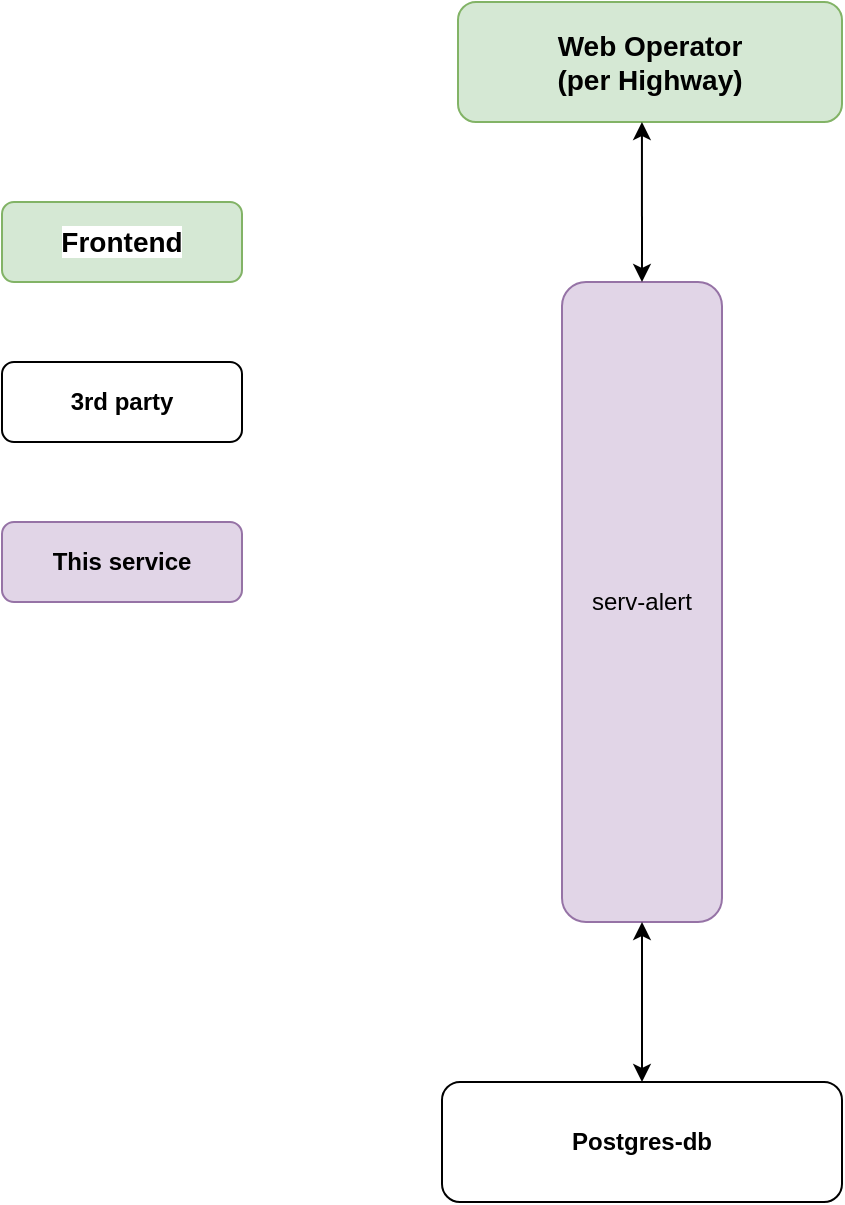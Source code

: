 <mxfile version="16.5.5" type="github">
  <diagram id="OIHXRzP7eAF3LCQJn6En" name="Page-1">
    <mxGraphModel dx="1420" dy="802" grid="1" gridSize="10" guides="1" tooltips="1" connect="1" arrows="1" fold="1" page="1" pageScale="1" pageWidth="850" pageHeight="1100" math="0" shadow="0">
      <root>
        <mxCell id="0" />
        <mxCell id="1" parent="0" />
        <mxCell id="1Rhnq_8m3UjoI8iFYj8U-1" value="&lt;b&gt;This service&lt;/b&gt;" style="rounded=1;whiteSpace=wrap;html=1;fillColor=#e1d5e7;strokeColor=#9673a6;" vertex="1" parent="1">
          <mxGeometry x="120" y="440" width="120" height="40" as="geometry" />
        </mxCell>
        <mxCell id="1Rhnq_8m3UjoI8iFYj8U-2" value="&lt;b&gt;3rd party&lt;/b&gt;" style="rounded=1;whiteSpace=wrap;html=1;" vertex="1" parent="1">
          <mxGeometry x="120" y="360" width="120" height="40" as="geometry" />
        </mxCell>
        <mxCell id="1Rhnq_8m3UjoI8iFYj8U-3" value="serv-alert" style="rounded=1;whiteSpace=wrap;html=1;fillColor=#e1d5e7;strokeColor=#9673a6;" vertex="1" parent="1">
          <mxGeometry x="400" y="320" width="80" height="320" as="geometry" />
        </mxCell>
        <mxCell id="1Rhnq_8m3UjoI8iFYj8U-4" value="&lt;b&gt;Postgres-db&lt;/b&gt;" style="rounded=1;whiteSpace=wrap;html=1;" vertex="1" parent="1">
          <mxGeometry x="340" y="720" width="200" height="60" as="geometry" />
        </mxCell>
        <mxCell id="1Rhnq_8m3UjoI8iFYj8U-5" value="" style="endArrow=classic;startArrow=classic;html=1;rounded=0;entryX=0.5;entryY=1;entryDx=0;entryDy=0;exitX=0.5;exitY=0;exitDx=0;exitDy=0;" edge="1" parent="1" source="1Rhnq_8m3UjoI8iFYj8U-4" target="1Rhnq_8m3UjoI8iFYj8U-3">
          <mxGeometry width="50" height="50" relative="1" as="geometry">
            <mxPoint x="415" y="710" as="sourcePoint" />
            <mxPoint x="465" y="660" as="targetPoint" />
          </mxGeometry>
        </mxCell>
        <mxCell id="1Rhnq_8m3UjoI8iFYj8U-6" value="&lt;span style=&quot;font-size: 14px ; font-weight: 700 ; background-color: rgb(255 , 255 , 255)&quot;&gt;Frontend&lt;/span&gt;" style="rounded=1;whiteSpace=wrap;html=1;fillColor=#d5e8d4;strokeColor=#82b366;" vertex="1" parent="1">
          <mxGeometry x="120" y="280" width="120" height="40" as="geometry" />
        </mxCell>
        <mxCell id="1Rhnq_8m3UjoI8iFYj8U-7" value="Web Operator&lt;br&gt;(per Highway)" style="rounded=1;whiteSpace=wrap;html=1;fontStyle=1;fontSize=14;fillColor=#d5e8d4;strokeColor=#82b366;" vertex="1" parent="1">
          <mxGeometry x="348" y="180.0" width="192" height="60" as="geometry" />
        </mxCell>
        <mxCell id="1Rhnq_8m3UjoI8iFYj8U-8" value="" style="endArrow=classic;startArrow=classic;html=1;rounded=0;exitX=0.5;exitY=0;exitDx=0;exitDy=0;entryX=0.479;entryY=1;entryDx=0;entryDy=0;entryPerimeter=0;" edge="1" parent="1" source="1Rhnq_8m3UjoI8iFYj8U-3" target="1Rhnq_8m3UjoI8iFYj8U-7">
          <mxGeometry width="50" height="50" relative="1" as="geometry">
            <mxPoint x="450" y="300" as="sourcePoint" />
            <mxPoint x="450" y="260" as="targetPoint" />
          </mxGeometry>
        </mxCell>
      </root>
    </mxGraphModel>
  </diagram>
</mxfile>
